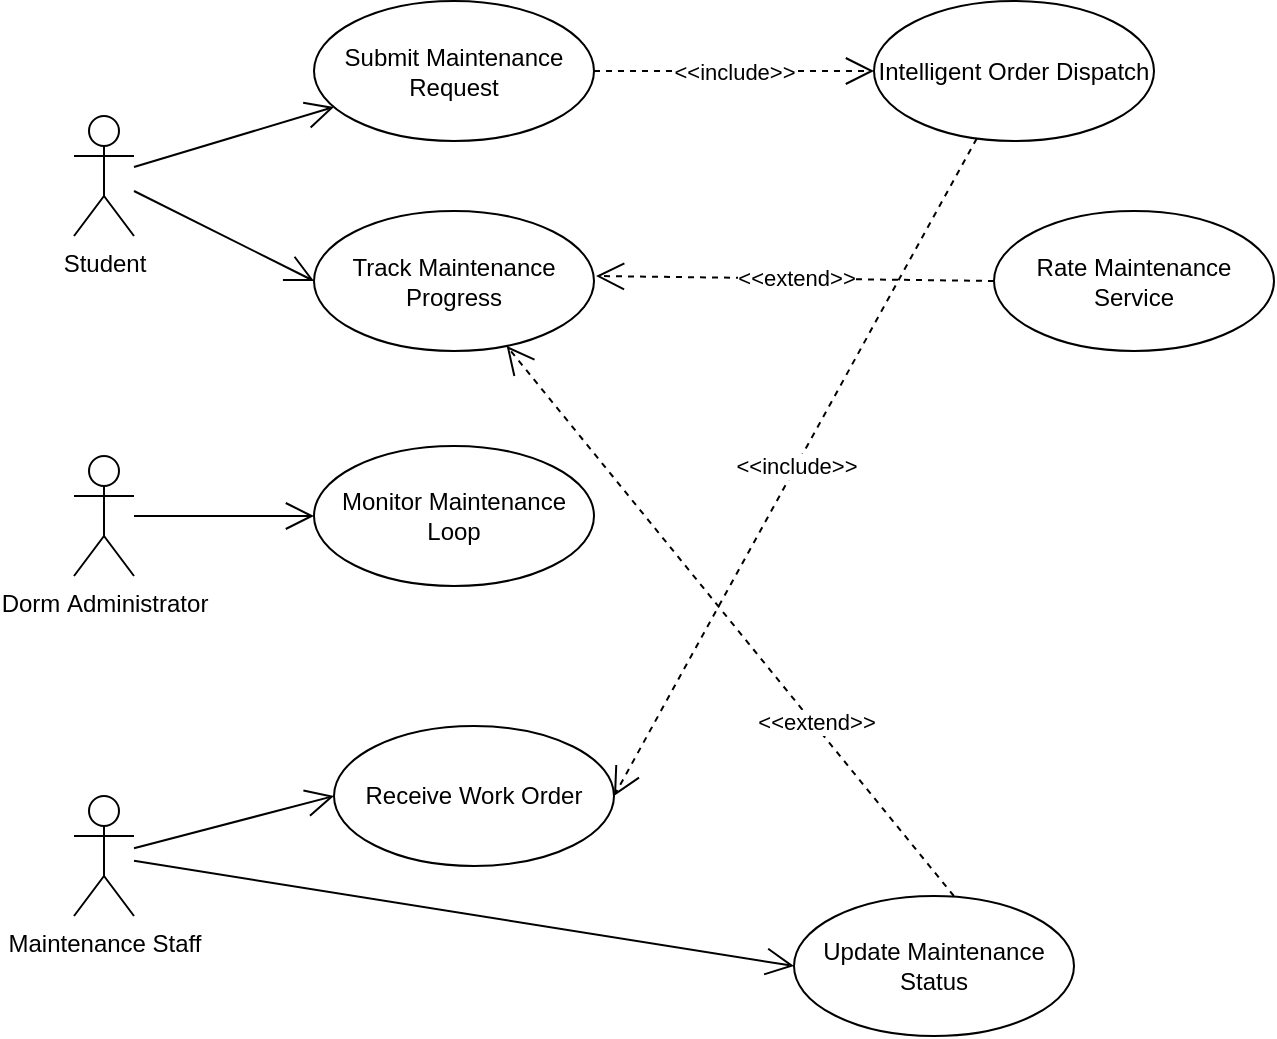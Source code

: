 <mxfile version="28.2.8">
  <diagram name="第 1 页" id="Gx86zcwWi8R1tgiLkqKr">
    <mxGraphModel dx="1176" dy="638" grid="1" gridSize="10" guides="1" tooltips="1" connect="1" arrows="1" fold="1" page="1" pageScale="1" pageWidth="827" pageHeight="1169" math="0" shadow="0">
      <root>
        <mxCell id="0" />
        <mxCell id="1" parent="0" />
        <mxCell id="he4h5-7aJeY1rknDQwsv-1" value="Student" style="shape=umlActor;verticalLabelPosition=bottom;verticalAlign=top;html=1;" parent="1" vertex="1">
          <mxGeometry x="90" y="210" width="30" height="60" as="geometry" />
        </mxCell>
        <mxCell id="he4h5-7aJeY1rknDQwsv-4" value="Dorm&amp;nbsp;&lt;span style=&quot;background-color: transparent; color: light-dark(rgb(0, 0, 0), rgb(255, 255, 255));&quot;&gt;Administrator&lt;/span&gt;" style="shape=umlActor;verticalLabelPosition=bottom;verticalAlign=top;html=1;" parent="1" vertex="1">
          <mxGeometry x="90" y="380" width="30" height="60" as="geometry" />
        </mxCell>
        <mxCell id="he4h5-7aJeY1rknDQwsv-5" value="Maintenance Staff" style="shape=umlActor;verticalLabelPosition=bottom;verticalAlign=top;html=1;" parent="1" vertex="1">
          <mxGeometry x="90" y="550" width="30" height="60" as="geometry" />
        </mxCell>
        <mxCell id="he4h5-7aJeY1rknDQwsv-6" value="Submit Maintenance Request" style="ellipse;whiteSpace=wrap;html=1;" parent="1" vertex="1">
          <mxGeometry x="210" y="152.5" width="140" height="70" as="geometry" />
        </mxCell>
        <mxCell id="he4h5-7aJeY1rknDQwsv-7" value="" style="endArrow=open;endFill=1;endSize=12;html=1;rounded=0;" parent="1" source="he4h5-7aJeY1rknDQwsv-1" target="he4h5-7aJeY1rknDQwsv-6" edge="1">
          <mxGeometry width="160" relative="1" as="geometry">
            <mxPoint x="140" y="270" as="sourcePoint" />
            <mxPoint x="300" y="270" as="targetPoint" />
          </mxGeometry>
        </mxCell>
        <mxCell id="he4h5-7aJeY1rknDQwsv-10" value="Intelligent Order Dispatch" style="ellipse;whiteSpace=wrap;html=1;" parent="1" vertex="1">
          <mxGeometry x="490" y="152.5" width="140" height="70" as="geometry" />
        </mxCell>
        <mxCell id="he4h5-7aJeY1rknDQwsv-14" value="Receive Work Order" style="ellipse;whiteSpace=wrap;html=1;" parent="1" vertex="1">
          <mxGeometry x="220" y="515" width="140" height="70" as="geometry" />
        </mxCell>
        <mxCell id="he4h5-7aJeY1rknDQwsv-16" value="" style="endArrow=open;endFill=1;endSize=12;html=1;rounded=0;entryX=0;entryY=0.5;entryDx=0;entryDy=0;" parent="1" source="he4h5-7aJeY1rknDQwsv-5" target="he4h5-7aJeY1rknDQwsv-14" edge="1">
          <mxGeometry width="160" relative="1" as="geometry">
            <mxPoint x="130" y="420" as="sourcePoint" />
            <mxPoint x="290" y="420" as="targetPoint" />
          </mxGeometry>
        </mxCell>
        <mxCell id="he4h5-7aJeY1rknDQwsv-17" value="Update Maintenance Status" style="ellipse;whiteSpace=wrap;html=1;" parent="1" vertex="1">
          <mxGeometry x="450" y="600" width="140" height="70" as="geometry" />
        </mxCell>
        <mxCell id="he4h5-7aJeY1rknDQwsv-19" value="" style="endArrow=open;endFill=1;endSize=12;html=1;rounded=0;entryX=0;entryY=0.5;entryDx=0;entryDy=0;" parent="1" source="he4h5-7aJeY1rknDQwsv-5" target="he4h5-7aJeY1rknDQwsv-17" edge="1">
          <mxGeometry width="160" relative="1" as="geometry">
            <mxPoint x="100" y="680" as="sourcePoint" />
            <mxPoint x="260" y="680" as="targetPoint" />
          </mxGeometry>
        </mxCell>
        <mxCell id="he4h5-7aJeY1rknDQwsv-20" value="Track Maintenance Progress" style="ellipse;whiteSpace=wrap;html=1;" parent="1" vertex="1">
          <mxGeometry x="210" y="257.5" width="140" height="70" as="geometry" />
        </mxCell>
        <mxCell id="he4h5-7aJeY1rknDQwsv-22" value="" style="endArrow=open;endFill=1;endSize=12;html=1;rounded=0;entryX=0;entryY=0.5;entryDx=0;entryDy=0;" parent="1" source="he4h5-7aJeY1rknDQwsv-1" target="he4h5-7aJeY1rknDQwsv-20" edge="1">
          <mxGeometry width="160" relative="1" as="geometry">
            <mxPoint x="180" y="270" as="sourcePoint" />
            <mxPoint x="280" y="270" as="targetPoint" />
          </mxGeometry>
        </mxCell>
        <mxCell id="he4h5-7aJeY1rknDQwsv-24" value="Rate Maintenance Service" style="ellipse;whiteSpace=wrap;html=1;" parent="1" vertex="1">
          <mxGeometry x="550" y="257.5" width="140" height="70" as="geometry" />
        </mxCell>
        <mxCell id="he4h5-7aJeY1rknDQwsv-31" value="" style="endArrow=open;endFill=1;endSize=12;html=1;rounded=0;entryX=0;entryY=0.5;entryDx=0;entryDy=0;" parent="1" source="he4h5-7aJeY1rknDQwsv-4" target="he4h5-7aJeY1rknDQwsv-32" edge="1">
          <mxGeometry width="160" relative="1" as="geometry">
            <mxPoint x="150" y="420" as="sourcePoint" />
            <mxPoint x="220" y="410" as="targetPoint" />
          </mxGeometry>
        </mxCell>
        <mxCell id="he4h5-7aJeY1rknDQwsv-32" value="Monitor Maintenance Loop" style="ellipse;whiteSpace=wrap;html=1;" parent="1" vertex="1">
          <mxGeometry x="210" y="375" width="140" height="70" as="geometry" />
        </mxCell>
        <mxCell id="d4iqZMtwrXJNufHNxoRh-1" value="&amp;lt;&amp;lt;extend&amp;gt;&amp;gt;" style="endArrow=open;endSize=12;dashed=1;html=1;rounded=0;exitX=0;exitY=0.5;exitDx=0;exitDy=0;" edge="1" parent="1" source="he4h5-7aJeY1rknDQwsv-24">
          <mxGeometry width="160" relative="1" as="geometry">
            <mxPoint x="360" y="330" as="sourcePoint" />
            <mxPoint x="351" y="290" as="targetPoint" />
          </mxGeometry>
        </mxCell>
        <mxCell id="d4iqZMtwrXJNufHNxoRh-2" value="&amp;lt;&amp;lt;include&amp;gt;&amp;gt;" style="endArrow=open;endSize=12;dashed=1;html=1;rounded=0;exitX=1;exitY=0.5;exitDx=0;exitDy=0;entryX=0;entryY=0.5;entryDx=0;entryDy=0;" edge="1" parent="1" source="he4h5-7aJeY1rknDQwsv-6" target="he4h5-7aJeY1rknDQwsv-10">
          <mxGeometry width="160" relative="1" as="geometry">
            <mxPoint x="370" y="220" as="sourcePoint" />
            <mxPoint x="530" y="220" as="targetPoint" />
          </mxGeometry>
        </mxCell>
        <mxCell id="d4iqZMtwrXJNufHNxoRh-3" value="&amp;lt;&amp;lt;include&amp;gt;&amp;gt;" style="endArrow=open;endSize=12;dashed=1;html=1;rounded=0;" edge="1" parent="1" source="he4h5-7aJeY1rknDQwsv-10">
          <mxGeometry width="160" relative="1" as="geometry">
            <mxPoint x="400" y="580" as="sourcePoint" />
            <mxPoint x="360" y="550" as="targetPoint" />
          </mxGeometry>
        </mxCell>
        <mxCell id="d4iqZMtwrXJNufHNxoRh-4" value="&amp;lt;&amp;lt;extend&amp;gt;&amp;gt;" style="endArrow=open;endSize=12;dashed=1;html=1;rounded=0;exitX=0.571;exitY=0;exitDx=0;exitDy=0;exitPerimeter=0;" edge="1" parent="1" source="he4h5-7aJeY1rknDQwsv-17" target="he4h5-7aJeY1rknDQwsv-20">
          <mxGeometry x="-0.375" y="-2" width="160" relative="1" as="geometry">
            <mxPoint x="470" y="600" as="sourcePoint" />
            <mxPoint x="520" y="620" as="targetPoint" />
            <mxPoint as="offset" />
          </mxGeometry>
        </mxCell>
      </root>
    </mxGraphModel>
  </diagram>
</mxfile>
